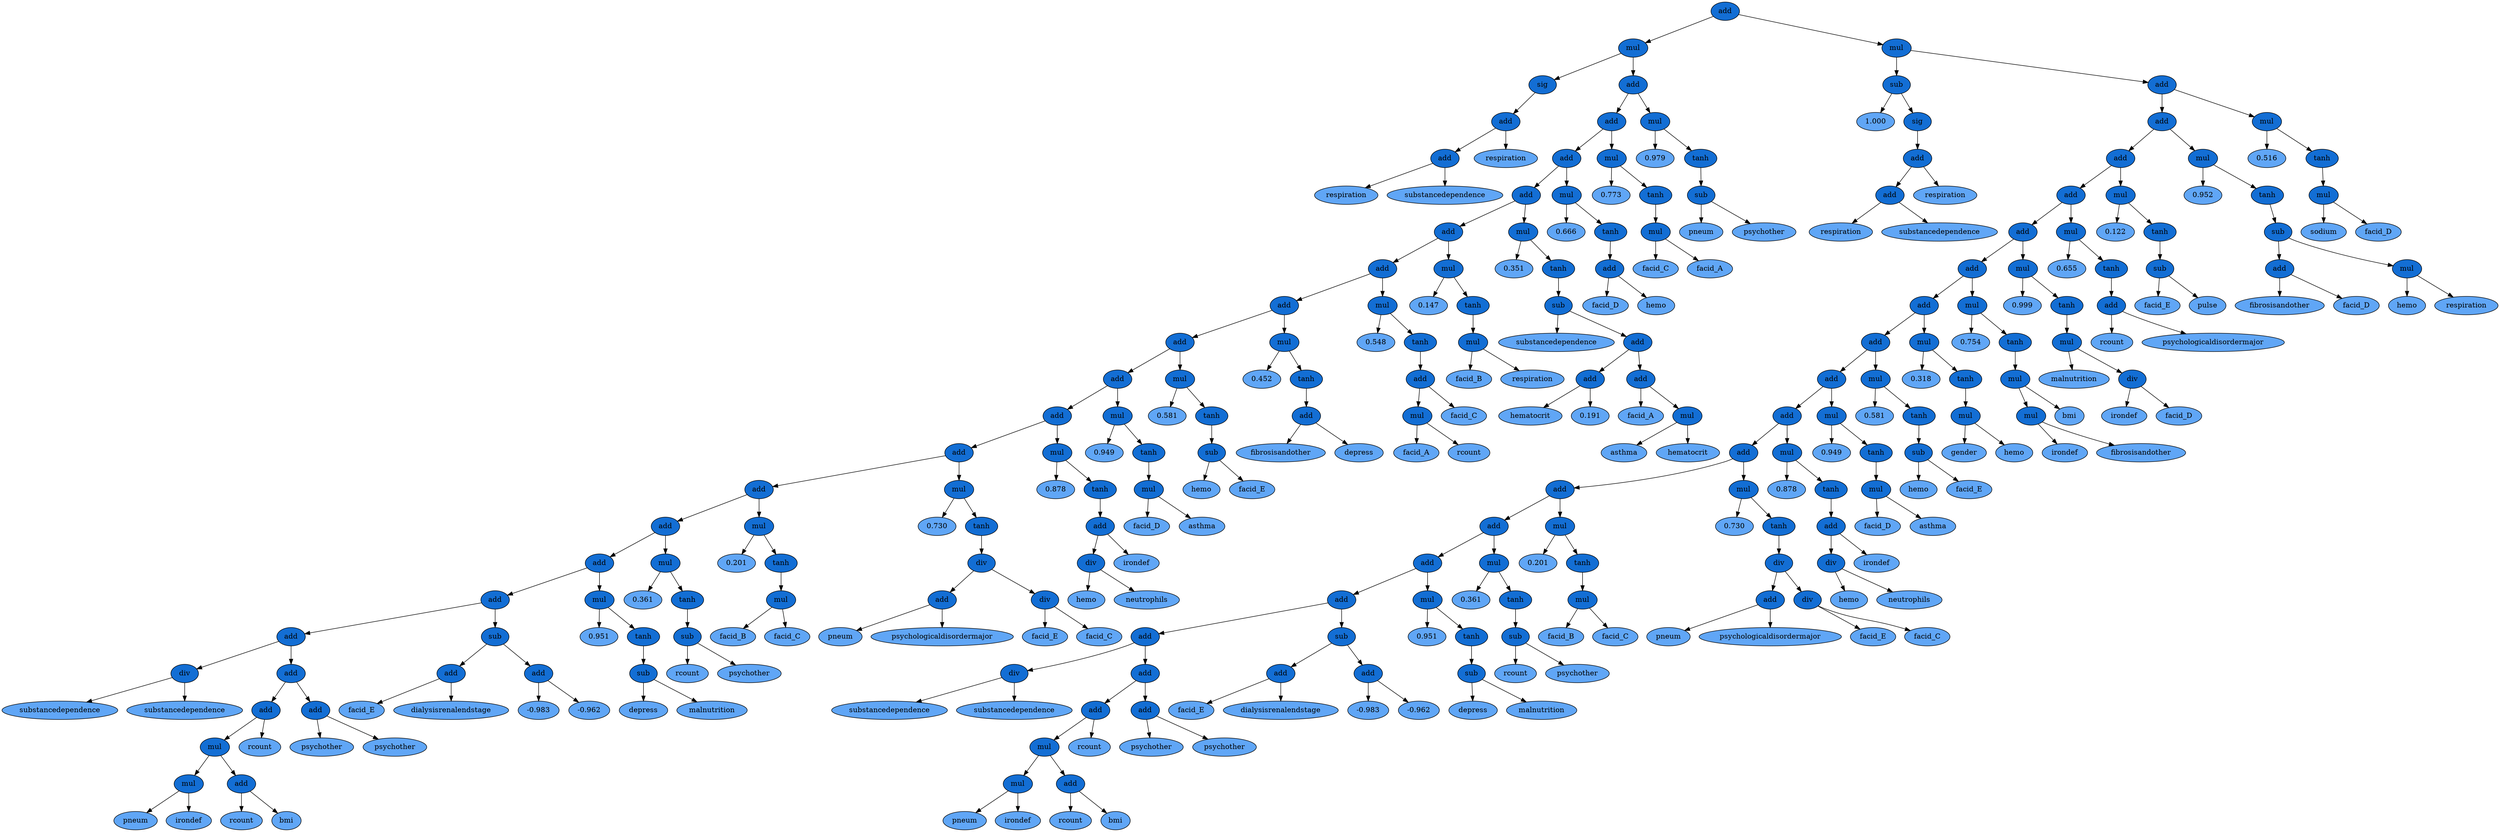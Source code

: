 digraph program {
node [style=filled]
0 [label="add", fillcolor="#136ed4"] ;
1 [label="mul", fillcolor="#136ed4"] ;
2 [label="sig", fillcolor="#136ed4"] ;
3 [label="add", fillcolor="#136ed4"] ;
4 [label="add", fillcolor="#136ed4"] ;
5 [label="respiration", fillcolor="#60a6f6"] ;
6 [label="substancedependence", fillcolor="#60a6f6"] ;
4 -> 6 ;
4 -> 5 ;
7 [label="respiration", fillcolor="#60a6f6"] ;
3 -> 7 ;
3 -> 4 ;
2 -> 3 ;
8 [label="add", fillcolor="#136ed4"] ;
9 [label="add", fillcolor="#136ed4"] ;
10 [label="add", fillcolor="#136ed4"] ;
11 [label="add", fillcolor="#136ed4"] ;
12 [label="add", fillcolor="#136ed4"] ;
13 [label="add", fillcolor="#136ed4"] ;
14 [label="add", fillcolor="#136ed4"] ;
15 [label="add", fillcolor="#136ed4"] ;
16 [label="add", fillcolor="#136ed4"] ;
17 [label="add", fillcolor="#136ed4"] ;
18 [label="add", fillcolor="#136ed4"] ;
19 [label="add", fillcolor="#136ed4"] ;
20 [label="add", fillcolor="#136ed4"] ;
21 [label="add", fillcolor="#136ed4"] ;
22 [label="add", fillcolor="#136ed4"] ;
23 [label="add", fillcolor="#136ed4"] ;
24 [label="div", fillcolor="#136ed4"] ;
25 [label="substancedependence", fillcolor="#60a6f6"] ;
26 [label="substancedependence", fillcolor="#60a6f6"] ;
24 -> 26 ;
24 -> 25 ;
27 [label="add", fillcolor="#136ed4"] ;
28 [label="add", fillcolor="#136ed4"] ;
29 [label="mul", fillcolor="#136ed4"] ;
30 [label="mul", fillcolor="#136ed4"] ;
31 [label="pneum", fillcolor="#60a6f6"] ;
32 [label="irondef", fillcolor="#60a6f6"] ;
30 -> 32 ;
30 -> 31 ;
33 [label="add", fillcolor="#136ed4"] ;
34 [label="rcount", fillcolor="#60a6f6"] ;
35 [label="bmi", fillcolor="#60a6f6"] ;
33 -> 35 ;
33 -> 34 ;
29 -> 33 ;
29 -> 30 ;
36 [label="rcount", fillcolor="#60a6f6"] ;
28 -> 36 ;
28 -> 29 ;
37 [label="add", fillcolor="#136ed4"] ;
38 [label="psychother", fillcolor="#60a6f6"] ;
39 [label="psychother", fillcolor="#60a6f6"] ;
37 -> 39 ;
37 -> 38 ;
27 -> 37 ;
27 -> 28 ;
23 -> 27 ;
23 -> 24 ;
40 [label="sub", fillcolor="#136ed4"] ;
41 [label="add", fillcolor="#136ed4"] ;
42 [label="facid_E", fillcolor="#60a6f6"] ;
43 [label="dialysisrenalendstage", fillcolor="#60a6f6"] ;
41 -> 43 ;
41 -> 42 ;
44 [label="add", fillcolor="#136ed4"] ;
45 [label="-0.983", fillcolor="#60a6f6"] ;
46 [label="-0.962", fillcolor="#60a6f6"] ;
44 -> 46 ;
44 -> 45 ;
40 -> 44 ;
40 -> 41 ;
22 -> 40 ;
22 -> 23 ;
47 [label="mul", fillcolor="#136ed4"] ;
48 [label="0.951", fillcolor="#60a6f6"] ;
49 [label="tanh", fillcolor="#136ed4"] ;
50 [label="sub", fillcolor="#136ed4"] ;
51 [label="depress", fillcolor="#60a6f6"] ;
52 [label="malnutrition", fillcolor="#60a6f6"] ;
50 -> 52 ;
50 -> 51 ;
49 -> 50 ;
47 -> 49 ;
47 -> 48 ;
21 -> 47 ;
21 -> 22 ;
53 [label="mul", fillcolor="#136ed4"] ;
54 [label="0.361", fillcolor="#60a6f6"] ;
55 [label="tanh", fillcolor="#136ed4"] ;
56 [label="sub", fillcolor="#136ed4"] ;
57 [label="rcount", fillcolor="#60a6f6"] ;
58 [label="psychother", fillcolor="#60a6f6"] ;
56 -> 58 ;
56 -> 57 ;
55 -> 56 ;
53 -> 55 ;
53 -> 54 ;
20 -> 53 ;
20 -> 21 ;
59 [label="mul", fillcolor="#136ed4"] ;
60 [label="0.201", fillcolor="#60a6f6"] ;
61 [label="tanh", fillcolor="#136ed4"] ;
62 [label="mul", fillcolor="#136ed4"] ;
63 [label="facid_B", fillcolor="#60a6f6"] ;
64 [label="facid_C", fillcolor="#60a6f6"] ;
62 -> 64 ;
62 -> 63 ;
61 -> 62 ;
59 -> 61 ;
59 -> 60 ;
19 -> 59 ;
19 -> 20 ;
65 [label="mul", fillcolor="#136ed4"] ;
66 [label="0.730", fillcolor="#60a6f6"] ;
67 [label="tanh", fillcolor="#136ed4"] ;
68 [label="div", fillcolor="#136ed4"] ;
69 [label="add", fillcolor="#136ed4"] ;
70 [label="pneum", fillcolor="#60a6f6"] ;
71 [label="psychologicaldisordermajor", fillcolor="#60a6f6"] ;
69 -> 71 ;
69 -> 70 ;
72 [label="div", fillcolor="#136ed4"] ;
73 [label="facid_E", fillcolor="#60a6f6"] ;
74 [label="facid_C", fillcolor="#60a6f6"] ;
72 -> 74 ;
72 -> 73 ;
68 -> 72 ;
68 -> 69 ;
67 -> 68 ;
65 -> 67 ;
65 -> 66 ;
18 -> 65 ;
18 -> 19 ;
75 [label="mul", fillcolor="#136ed4"] ;
76 [label="0.878", fillcolor="#60a6f6"] ;
77 [label="tanh", fillcolor="#136ed4"] ;
78 [label="add", fillcolor="#136ed4"] ;
79 [label="div", fillcolor="#136ed4"] ;
80 [label="hemo", fillcolor="#60a6f6"] ;
81 [label="neutrophils", fillcolor="#60a6f6"] ;
79 -> 81 ;
79 -> 80 ;
82 [label="irondef", fillcolor="#60a6f6"] ;
78 -> 82 ;
78 -> 79 ;
77 -> 78 ;
75 -> 77 ;
75 -> 76 ;
17 -> 75 ;
17 -> 18 ;
83 [label="mul", fillcolor="#136ed4"] ;
84 [label="0.949", fillcolor="#60a6f6"] ;
85 [label="tanh", fillcolor="#136ed4"] ;
86 [label="mul", fillcolor="#136ed4"] ;
87 [label="facid_D", fillcolor="#60a6f6"] ;
88 [label="asthma", fillcolor="#60a6f6"] ;
86 -> 88 ;
86 -> 87 ;
85 -> 86 ;
83 -> 85 ;
83 -> 84 ;
16 -> 83 ;
16 -> 17 ;
89 [label="mul", fillcolor="#136ed4"] ;
90 [label="0.581", fillcolor="#60a6f6"] ;
91 [label="tanh", fillcolor="#136ed4"] ;
92 [label="sub", fillcolor="#136ed4"] ;
93 [label="hemo", fillcolor="#60a6f6"] ;
94 [label="facid_E", fillcolor="#60a6f6"] ;
92 -> 94 ;
92 -> 93 ;
91 -> 92 ;
89 -> 91 ;
89 -> 90 ;
15 -> 89 ;
15 -> 16 ;
95 [label="mul", fillcolor="#136ed4"] ;
96 [label="0.452", fillcolor="#60a6f6"] ;
97 [label="tanh", fillcolor="#136ed4"] ;
98 [label="add", fillcolor="#136ed4"] ;
99 [label="fibrosisandother", fillcolor="#60a6f6"] ;
100 [label="depress", fillcolor="#60a6f6"] ;
98 -> 100 ;
98 -> 99 ;
97 -> 98 ;
95 -> 97 ;
95 -> 96 ;
14 -> 95 ;
14 -> 15 ;
101 [label="mul", fillcolor="#136ed4"] ;
102 [label="0.548", fillcolor="#60a6f6"] ;
103 [label="tanh", fillcolor="#136ed4"] ;
104 [label="add", fillcolor="#136ed4"] ;
105 [label="mul", fillcolor="#136ed4"] ;
106 [label="facid_A", fillcolor="#60a6f6"] ;
107 [label="rcount", fillcolor="#60a6f6"] ;
105 -> 107 ;
105 -> 106 ;
108 [label="facid_C", fillcolor="#60a6f6"] ;
104 -> 108 ;
104 -> 105 ;
103 -> 104 ;
101 -> 103 ;
101 -> 102 ;
13 -> 101 ;
13 -> 14 ;
109 [label="mul", fillcolor="#136ed4"] ;
110 [label="0.147", fillcolor="#60a6f6"] ;
111 [label="tanh", fillcolor="#136ed4"] ;
112 [label="mul", fillcolor="#136ed4"] ;
113 [label="facid_B", fillcolor="#60a6f6"] ;
114 [label="respiration", fillcolor="#60a6f6"] ;
112 -> 114 ;
112 -> 113 ;
111 -> 112 ;
109 -> 111 ;
109 -> 110 ;
12 -> 109 ;
12 -> 13 ;
115 [label="mul", fillcolor="#136ed4"] ;
116 [label="0.351", fillcolor="#60a6f6"] ;
117 [label="tanh", fillcolor="#136ed4"] ;
118 [label="sub", fillcolor="#136ed4"] ;
119 [label="substancedependence", fillcolor="#60a6f6"] ;
120 [label="add", fillcolor="#136ed4"] ;
121 [label="add", fillcolor="#136ed4"] ;
122 [label="hematocrit", fillcolor="#60a6f6"] ;
123 [label="0.191", fillcolor="#60a6f6"] ;
121 -> 123 ;
121 -> 122 ;
124 [label="add", fillcolor="#136ed4"] ;
125 [label="facid_A", fillcolor="#60a6f6"] ;
126 [label="mul", fillcolor="#136ed4"] ;
127 [label="asthma", fillcolor="#60a6f6"] ;
128 [label="hematocrit", fillcolor="#60a6f6"] ;
126 -> 128 ;
126 -> 127 ;
124 -> 126 ;
124 -> 125 ;
120 -> 124 ;
120 -> 121 ;
118 -> 120 ;
118 -> 119 ;
117 -> 118 ;
115 -> 117 ;
115 -> 116 ;
11 -> 115 ;
11 -> 12 ;
129 [label="mul", fillcolor="#136ed4"] ;
130 [label="0.666", fillcolor="#60a6f6"] ;
131 [label="tanh", fillcolor="#136ed4"] ;
132 [label="add", fillcolor="#136ed4"] ;
133 [label="facid_D", fillcolor="#60a6f6"] ;
134 [label="hemo", fillcolor="#60a6f6"] ;
132 -> 134 ;
132 -> 133 ;
131 -> 132 ;
129 -> 131 ;
129 -> 130 ;
10 -> 129 ;
10 -> 11 ;
135 [label="mul", fillcolor="#136ed4"] ;
136 [label="0.773", fillcolor="#60a6f6"] ;
137 [label="tanh", fillcolor="#136ed4"] ;
138 [label="mul", fillcolor="#136ed4"] ;
139 [label="facid_C", fillcolor="#60a6f6"] ;
140 [label="facid_A", fillcolor="#60a6f6"] ;
138 -> 140 ;
138 -> 139 ;
137 -> 138 ;
135 -> 137 ;
135 -> 136 ;
9 -> 135 ;
9 -> 10 ;
141 [label="mul", fillcolor="#136ed4"] ;
142 [label="0.979", fillcolor="#60a6f6"] ;
143 [label="tanh", fillcolor="#136ed4"] ;
144 [label="sub", fillcolor="#136ed4"] ;
145 [label="pneum", fillcolor="#60a6f6"] ;
146 [label="psychother", fillcolor="#60a6f6"] ;
144 -> 146 ;
144 -> 145 ;
143 -> 144 ;
141 -> 143 ;
141 -> 142 ;
8 -> 141 ;
8 -> 9 ;
1 -> 8 ;
1 -> 2 ;
147 [label="mul", fillcolor="#136ed4"] ;
148 [label="sub", fillcolor="#136ed4"] ;
149 [label="1.000", fillcolor="#60a6f6"] ;
150 [label="sig", fillcolor="#136ed4"] ;
151 [label="add", fillcolor="#136ed4"] ;
152 [label="add", fillcolor="#136ed4"] ;
153 [label="respiration", fillcolor="#60a6f6"] ;
154 [label="substancedependence", fillcolor="#60a6f6"] ;
152 -> 154 ;
152 -> 153 ;
155 [label="respiration", fillcolor="#60a6f6"] ;
151 -> 155 ;
151 -> 152 ;
150 -> 151 ;
148 -> 150 ;
148 -> 149 ;
156 [label="add", fillcolor="#136ed4"] ;
157 [label="add", fillcolor="#136ed4"] ;
158 [label="add", fillcolor="#136ed4"] ;
159 [label="add", fillcolor="#136ed4"] ;
160 [label="add", fillcolor="#136ed4"] ;
161 [label="add", fillcolor="#136ed4"] ;
162 [label="add", fillcolor="#136ed4"] ;
163 [label="add", fillcolor="#136ed4"] ;
164 [label="add", fillcolor="#136ed4"] ;
165 [label="add", fillcolor="#136ed4"] ;
166 [label="add", fillcolor="#136ed4"] ;
167 [label="add", fillcolor="#136ed4"] ;
168 [label="add", fillcolor="#136ed4"] ;
169 [label="add", fillcolor="#136ed4"] ;
170 [label="add", fillcolor="#136ed4"] ;
171 [label="add", fillcolor="#136ed4"] ;
172 [label="div", fillcolor="#136ed4"] ;
173 [label="substancedependence", fillcolor="#60a6f6"] ;
174 [label="substancedependence", fillcolor="#60a6f6"] ;
172 -> 174 ;
172 -> 173 ;
175 [label="add", fillcolor="#136ed4"] ;
176 [label="add", fillcolor="#136ed4"] ;
177 [label="mul", fillcolor="#136ed4"] ;
178 [label="mul", fillcolor="#136ed4"] ;
179 [label="pneum", fillcolor="#60a6f6"] ;
180 [label="irondef", fillcolor="#60a6f6"] ;
178 -> 180 ;
178 -> 179 ;
181 [label="add", fillcolor="#136ed4"] ;
182 [label="rcount", fillcolor="#60a6f6"] ;
183 [label="bmi", fillcolor="#60a6f6"] ;
181 -> 183 ;
181 -> 182 ;
177 -> 181 ;
177 -> 178 ;
184 [label="rcount", fillcolor="#60a6f6"] ;
176 -> 184 ;
176 -> 177 ;
185 [label="add", fillcolor="#136ed4"] ;
186 [label="psychother", fillcolor="#60a6f6"] ;
187 [label="psychother", fillcolor="#60a6f6"] ;
185 -> 187 ;
185 -> 186 ;
175 -> 185 ;
175 -> 176 ;
171 -> 175 ;
171 -> 172 ;
188 [label="sub", fillcolor="#136ed4"] ;
189 [label="add", fillcolor="#136ed4"] ;
190 [label="facid_E", fillcolor="#60a6f6"] ;
191 [label="dialysisrenalendstage", fillcolor="#60a6f6"] ;
189 -> 191 ;
189 -> 190 ;
192 [label="add", fillcolor="#136ed4"] ;
193 [label="-0.983", fillcolor="#60a6f6"] ;
194 [label="-0.962", fillcolor="#60a6f6"] ;
192 -> 194 ;
192 -> 193 ;
188 -> 192 ;
188 -> 189 ;
170 -> 188 ;
170 -> 171 ;
195 [label="mul", fillcolor="#136ed4"] ;
196 [label="0.951", fillcolor="#60a6f6"] ;
197 [label="tanh", fillcolor="#136ed4"] ;
198 [label="sub", fillcolor="#136ed4"] ;
199 [label="depress", fillcolor="#60a6f6"] ;
200 [label="malnutrition", fillcolor="#60a6f6"] ;
198 -> 200 ;
198 -> 199 ;
197 -> 198 ;
195 -> 197 ;
195 -> 196 ;
169 -> 195 ;
169 -> 170 ;
201 [label="mul", fillcolor="#136ed4"] ;
202 [label="0.361", fillcolor="#60a6f6"] ;
203 [label="tanh", fillcolor="#136ed4"] ;
204 [label="sub", fillcolor="#136ed4"] ;
205 [label="rcount", fillcolor="#60a6f6"] ;
206 [label="psychother", fillcolor="#60a6f6"] ;
204 -> 206 ;
204 -> 205 ;
203 -> 204 ;
201 -> 203 ;
201 -> 202 ;
168 -> 201 ;
168 -> 169 ;
207 [label="mul", fillcolor="#136ed4"] ;
208 [label="0.201", fillcolor="#60a6f6"] ;
209 [label="tanh", fillcolor="#136ed4"] ;
210 [label="mul", fillcolor="#136ed4"] ;
211 [label="facid_B", fillcolor="#60a6f6"] ;
212 [label="facid_C", fillcolor="#60a6f6"] ;
210 -> 212 ;
210 -> 211 ;
209 -> 210 ;
207 -> 209 ;
207 -> 208 ;
167 -> 207 ;
167 -> 168 ;
213 [label="mul", fillcolor="#136ed4"] ;
214 [label="0.730", fillcolor="#60a6f6"] ;
215 [label="tanh", fillcolor="#136ed4"] ;
216 [label="div", fillcolor="#136ed4"] ;
217 [label="add", fillcolor="#136ed4"] ;
218 [label="pneum", fillcolor="#60a6f6"] ;
219 [label="psychologicaldisordermajor", fillcolor="#60a6f6"] ;
217 -> 219 ;
217 -> 218 ;
220 [label="div", fillcolor="#136ed4"] ;
221 [label="facid_E", fillcolor="#60a6f6"] ;
222 [label="facid_C", fillcolor="#60a6f6"] ;
220 -> 222 ;
220 -> 221 ;
216 -> 220 ;
216 -> 217 ;
215 -> 216 ;
213 -> 215 ;
213 -> 214 ;
166 -> 213 ;
166 -> 167 ;
223 [label="mul", fillcolor="#136ed4"] ;
224 [label="0.878", fillcolor="#60a6f6"] ;
225 [label="tanh", fillcolor="#136ed4"] ;
226 [label="add", fillcolor="#136ed4"] ;
227 [label="div", fillcolor="#136ed4"] ;
228 [label="hemo", fillcolor="#60a6f6"] ;
229 [label="neutrophils", fillcolor="#60a6f6"] ;
227 -> 229 ;
227 -> 228 ;
230 [label="irondef", fillcolor="#60a6f6"] ;
226 -> 230 ;
226 -> 227 ;
225 -> 226 ;
223 -> 225 ;
223 -> 224 ;
165 -> 223 ;
165 -> 166 ;
231 [label="mul", fillcolor="#136ed4"] ;
232 [label="0.949", fillcolor="#60a6f6"] ;
233 [label="tanh", fillcolor="#136ed4"] ;
234 [label="mul", fillcolor="#136ed4"] ;
235 [label="facid_D", fillcolor="#60a6f6"] ;
236 [label="asthma", fillcolor="#60a6f6"] ;
234 -> 236 ;
234 -> 235 ;
233 -> 234 ;
231 -> 233 ;
231 -> 232 ;
164 -> 231 ;
164 -> 165 ;
237 [label="mul", fillcolor="#136ed4"] ;
238 [label="0.581", fillcolor="#60a6f6"] ;
239 [label="tanh", fillcolor="#136ed4"] ;
240 [label="sub", fillcolor="#136ed4"] ;
241 [label="hemo", fillcolor="#60a6f6"] ;
242 [label="facid_E", fillcolor="#60a6f6"] ;
240 -> 242 ;
240 -> 241 ;
239 -> 240 ;
237 -> 239 ;
237 -> 238 ;
163 -> 237 ;
163 -> 164 ;
243 [label="mul", fillcolor="#136ed4"] ;
244 [label="0.318", fillcolor="#60a6f6"] ;
245 [label="tanh", fillcolor="#136ed4"] ;
246 [label="mul", fillcolor="#136ed4"] ;
247 [label="gender", fillcolor="#60a6f6"] ;
248 [label="hemo", fillcolor="#60a6f6"] ;
246 -> 248 ;
246 -> 247 ;
245 -> 246 ;
243 -> 245 ;
243 -> 244 ;
162 -> 243 ;
162 -> 163 ;
249 [label="mul", fillcolor="#136ed4"] ;
250 [label="0.754", fillcolor="#60a6f6"] ;
251 [label="tanh", fillcolor="#136ed4"] ;
252 [label="mul", fillcolor="#136ed4"] ;
253 [label="mul", fillcolor="#136ed4"] ;
254 [label="irondef", fillcolor="#60a6f6"] ;
255 [label="fibrosisandother", fillcolor="#60a6f6"] ;
253 -> 255 ;
253 -> 254 ;
256 [label="bmi", fillcolor="#60a6f6"] ;
252 -> 256 ;
252 -> 253 ;
251 -> 252 ;
249 -> 251 ;
249 -> 250 ;
161 -> 249 ;
161 -> 162 ;
257 [label="mul", fillcolor="#136ed4"] ;
258 [label="0.999", fillcolor="#60a6f6"] ;
259 [label="tanh", fillcolor="#136ed4"] ;
260 [label="mul", fillcolor="#136ed4"] ;
261 [label="malnutrition", fillcolor="#60a6f6"] ;
262 [label="div", fillcolor="#136ed4"] ;
263 [label="irondef", fillcolor="#60a6f6"] ;
264 [label="facid_D", fillcolor="#60a6f6"] ;
262 -> 264 ;
262 -> 263 ;
260 -> 262 ;
260 -> 261 ;
259 -> 260 ;
257 -> 259 ;
257 -> 258 ;
160 -> 257 ;
160 -> 161 ;
265 [label="mul", fillcolor="#136ed4"] ;
266 [label="0.655", fillcolor="#60a6f6"] ;
267 [label="tanh", fillcolor="#136ed4"] ;
268 [label="add", fillcolor="#136ed4"] ;
269 [label="rcount", fillcolor="#60a6f6"] ;
270 [label="psychologicaldisordermajor", fillcolor="#60a6f6"] ;
268 -> 270 ;
268 -> 269 ;
267 -> 268 ;
265 -> 267 ;
265 -> 266 ;
159 -> 265 ;
159 -> 160 ;
271 [label="mul", fillcolor="#136ed4"] ;
272 [label="0.122", fillcolor="#60a6f6"] ;
273 [label="tanh", fillcolor="#136ed4"] ;
274 [label="sub", fillcolor="#136ed4"] ;
275 [label="facid_E", fillcolor="#60a6f6"] ;
276 [label="pulse", fillcolor="#60a6f6"] ;
274 -> 276 ;
274 -> 275 ;
273 -> 274 ;
271 -> 273 ;
271 -> 272 ;
158 -> 271 ;
158 -> 159 ;
277 [label="mul", fillcolor="#136ed4"] ;
278 [label="0.952", fillcolor="#60a6f6"] ;
279 [label="tanh", fillcolor="#136ed4"] ;
280 [label="sub", fillcolor="#136ed4"] ;
281 [label="add", fillcolor="#136ed4"] ;
282 [label="fibrosisandother", fillcolor="#60a6f6"] ;
283 [label="facid_D", fillcolor="#60a6f6"] ;
281 -> 283 ;
281 -> 282 ;
284 [label="mul", fillcolor="#136ed4"] ;
285 [label="hemo", fillcolor="#60a6f6"] ;
286 [label="respiration", fillcolor="#60a6f6"] ;
284 -> 286 ;
284 -> 285 ;
280 -> 284 ;
280 -> 281 ;
279 -> 280 ;
277 -> 279 ;
277 -> 278 ;
157 -> 277 ;
157 -> 158 ;
287 [label="mul", fillcolor="#136ed4"] ;
288 [label="0.516", fillcolor="#60a6f6"] ;
289 [label="tanh", fillcolor="#136ed4"] ;
290 [label="mul", fillcolor="#136ed4"] ;
291 [label="sodium", fillcolor="#60a6f6"] ;
292 [label="facid_D", fillcolor="#60a6f6"] ;
290 -> 292 ;
290 -> 291 ;
289 -> 290 ;
287 -> 289 ;
287 -> 288 ;
156 -> 287 ;
156 -> 157 ;
147 -> 156 ;
147 -> 148 ;
0 -> 147 ;
0 -> 1 ;
}
